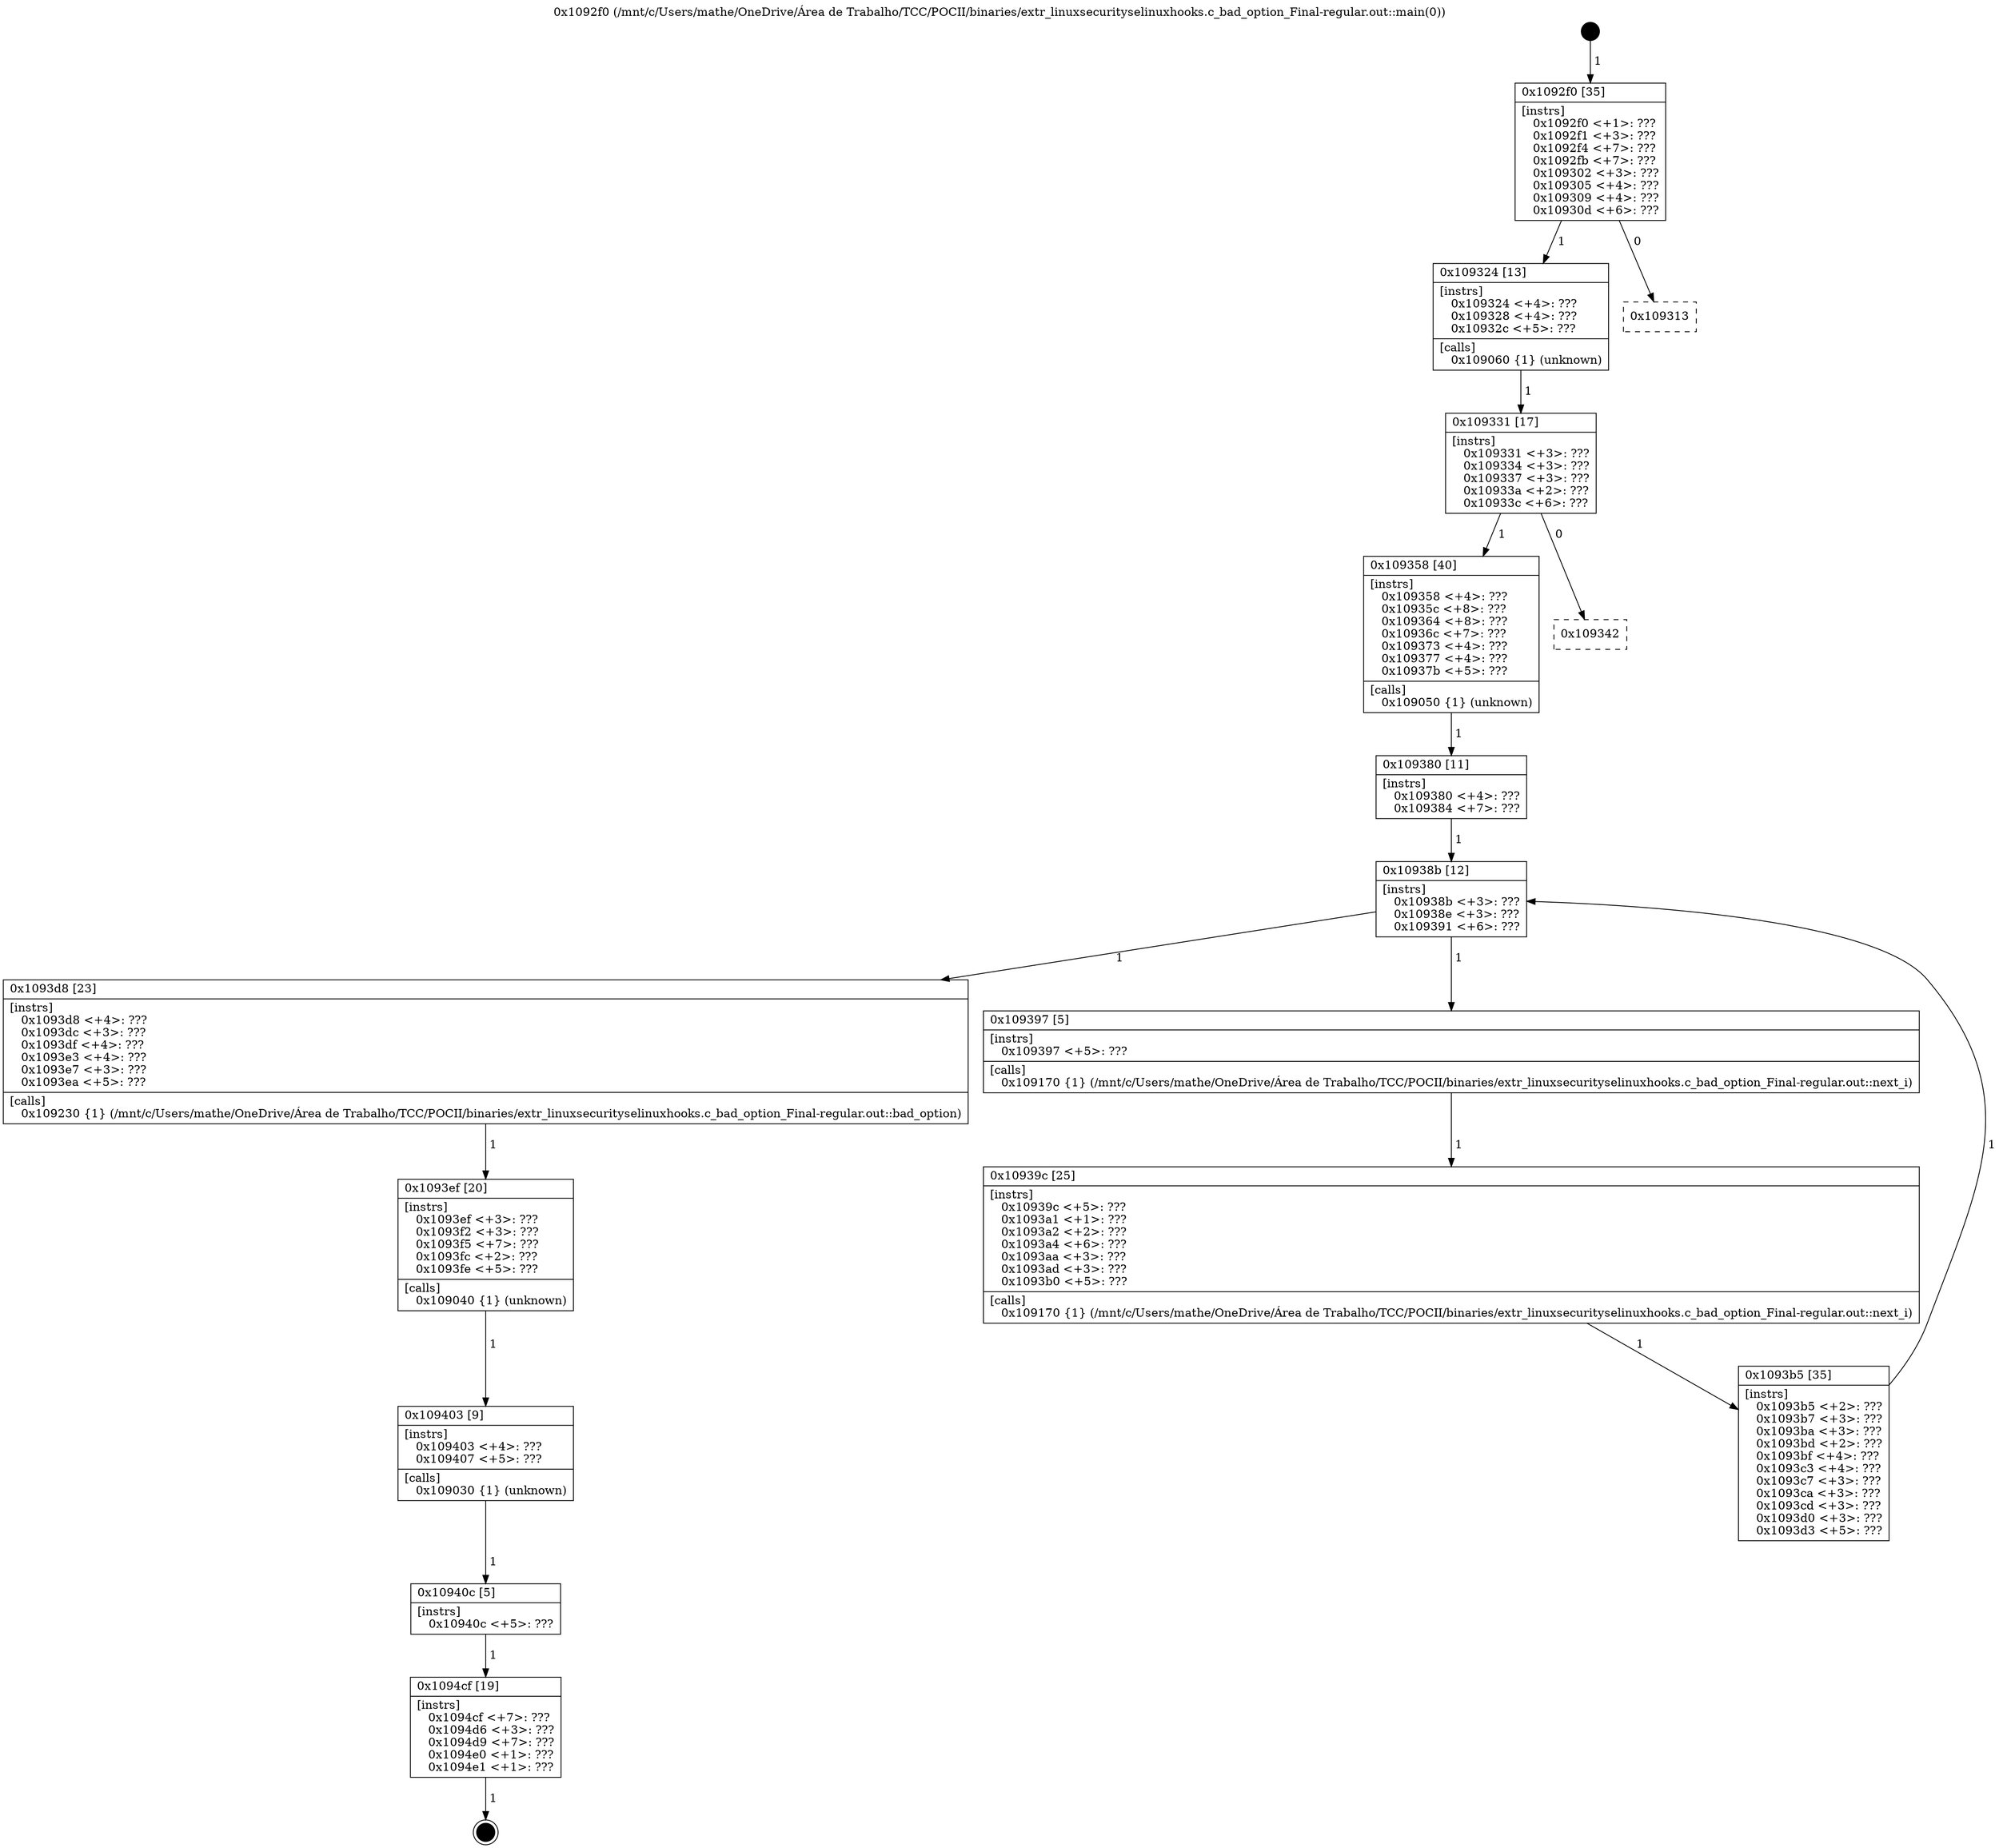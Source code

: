 digraph "0x1092f0" {
  label = "0x1092f0 (/mnt/c/Users/mathe/OneDrive/Área de Trabalho/TCC/POCII/binaries/extr_linuxsecurityselinuxhooks.c_bad_option_Final-regular.out::main(0))"
  labelloc = "t"
  node[shape=record]

  Entry [label="",width=0.3,height=0.3,shape=circle,fillcolor=black,style=filled]
  "0x1092f0" [label="{
     0x1092f0 [35]\l
     | [instrs]\l
     &nbsp;&nbsp;0x1092f0 \<+1\>: ???\l
     &nbsp;&nbsp;0x1092f1 \<+3\>: ???\l
     &nbsp;&nbsp;0x1092f4 \<+7\>: ???\l
     &nbsp;&nbsp;0x1092fb \<+7\>: ???\l
     &nbsp;&nbsp;0x109302 \<+3\>: ???\l
     &nbsp;&nbsp;0x109305 \<+4\>: ???\l
     &nbsp;&nbsp;0x109309 \<+4\>: ???\l
     &nbsp;&nbsp;0x10930d \<+6\>: ???\l
  }"]
  "0x109324" [label="{
     0x109324 [13]\l
     | [instrs]\l
     &nbsp;&nbsp;0x109324 \<+4\>: ???\l
     &nbsp;&nbsp;0x109328 \<+4\>: ???\l
     &nbsp;&nbsp;0x10932c \<+5\>: ???\l
     | [calls]\l
     &nbsp;&nbsp;0x109060 \{1\} (unknown)\l
  }"]
  "0x109313" [label="{
     0x109313\l
  }", style=dashed]
  "0x109331" [label="{
     0x109331 [17]\l
     | [instrs]\l
     &nbsp;&nbsp;0x109331 \<+3\>: ???\l
     &nbsp;&nbsp;0x109334 \<+3\>: ???\l
     &nbsp;&nbsp;0x109337 \<+3\>: ???\l
     &nbsp;&nbsp;0x10933a \<+2\>: ???\l
     &nbsp;&nbsp;0x10933c \<+6\>: ???\l
  }"]
  "0x109358" [label="{
     0x109358 [40]\l
     | [instrs]\l
     &nbsp;&nbsp;0x109358 \<+4\>: ???\l
     &nbsp;&nbsp;0x10935c \<+8\>: ???\l
     &nbsp;&nbsp;0x109364 \<+8\>: ???\l
     &nbsp;&nbsp;0x10936c \<+7\>: ???\l
     &nbsp;&nbsp;0x109373 \<+4\>: ???\l
     &nbsp;&nbsp;0x109377 \<+4\>: ???\l
     &nbsp;&nbsp;0x10937b \<+5\>: ???\l
     | [calls]\l
     &nbsp;&nbsp;0x109050 \{1\} (unknown)\l
  }"]
  "0x109342" [label="{
     0x109342\l
  }", style=dashed]
  "0x10938b" [label="{
     0x10938b [12]\l
     | [instrs]\l
     &nbsp;&nbsp;0x10938b \<+3\>: ???\l
     &nbsp;&nbsp;0x10938e \<+3\>: ???\l
     &nbsp;&nbsp;0x109391 \<+6\>: ???\l
  }"]
  "0x1093d8" [label="{
     0x1093d8 [23]\l
     | [instrs]\l
     &nbsp;&nbsp;0x1093d8 \<+4\>: ???\l
     &nbsp;&nbsp;0x1093dc \<+3\>: ???\l
     &nbsp;&nbsp;0x1093df \<+4\>: ???\l
     &nbsp;&nbsp;0x1093e3 \<+4\>: ???\l
     &nbsp;&nbsp;0x1093e7 \<+3\>: ???\l
     &nbsp;&nbsp;0x1093ea \<+5\>: ???\l
     | [calls]\l
     &nbsp;&nbsp;0x109230 \{1\} (/mnt/c/Users/mathe/OneDrive/Área de Trabalho/TCC/POCII/binaries/extr_linuxsecurityselinuxhooks.c_bad_option_Final-regular.out::bad_option)\l
  }"]
  "0x109397" [label="{
     0x109397 [5]\l
     | [instrs]\l
     &nbsp;&nbsp;0x109397 \<+5\>: ???\l
     | [calls]\l
     &nbsp;&nbsp;0x109170 \{1\} (/mnt/c/Users/mathe/OneDrive/Área de Trabalho/TCC/POCII/binaries/extr_linuxsecurityselinuxhooks.c_bad_option_Final-regular.out::next_i)\l
  }"]
  "0x10939c" [label="{
     0x10939c [25]\l
     | [instrs]\l
     &nbsp;&nbsp;0x10939c \<+5\>: ???\l
     &nbsp;&nbsp;0x1093a1 \<+1\>: ???\l
     &nbsp;&nbsp;0x1093a2 \<+2\>: ???\l
     &nbsp;&nbsp;0x1093a4 \<+6\>: ???\l
     &nbsp;&nbsp;0x1093aa \<+3\>: ???\l
     &nbsp;&nbsp;0x1093ad \<+3\>: ???\l
     &nbsp;&nbsp;0x1093b0 \<+5\>: ???\l
     | [calls]\l
     &nbsp;&nbsp;0x109170 \{1\} (/mnt/c/Users/mathe/OneDrive/Área de Trabalho/TCC/POCII/binaries/extr_linuxsecurityselinuxhooks.c_bad_option_Final-regular.out::next_i)\l
  }"]
  "0x1093b5" [label="{
     0x1093b5 [35]\l
     | [instrs]\l
     &nbsp;&nbsp;0x1093b5 \<+2\>: ???\l
     &nbsp;&nbsp;0x1093b7 \<+3\>: ???\l
     &nbsp;&nbsp;0x1093ba \<+3\>: ???\l
     &nbsp;&nbsp;0x1093bd \<+2\>: ???\l
     &nbsp;&nbsp;0x1093bf \<+4\>: ???\l
     &nbsp;&nbsp;0x1093c3 \<+4\>: ???\l
     &nbsp;&nbsp;0x1093c7 \<+3\>: ???\l
     &nbsp;&nbsp;0x1093ca \<+3\>: ???\l
     &nbsp;&nbsp;0x1093cd \<+3\>: ???\l
     &nbsp;&nbsp;0x1093d0 \<+3\>: ???\l
     &nbsp;&nbsp;0x1093d3 \<+5\>: ???\l
  }"]
  "0x109380" [label="{
     0x109380 [11]\l
     | [instrs]\l
     &nbsp;&nbsp;0x109380 \<+4\>: ???\l
     &nbsp;&nbsp;0x109384 \<+7\>: ???\l
  }"]
  "0x1093ef" [label="{
     0x1093ef [20]\l
     | [instrs]\l
     &nbsp;&nbsp;0x1093ef \<+3\>: ???\l
     &nbsp;&nbsp;0x1093f2 \<+3\>: ???\l
     &nbsp;&nbsp;0x1093f5 \<+7\>: ???\l
     &nbsp;&nbsp;0x1093fc \<+2\>: ???\l
     &nbsp;&nbsp;0x1093fe \<+5\>: ???\l
     | [calls]\l
     &nbsp;&nbsp;0x109040 \{1\} (unknown)\l
  }"]
  "0x109403" [label="{
     0x109403 [9]\l
     | [instrs]\l
     &nbsp;&nbsp;0x109403 \<+4\>: ???\l
     &nbsp;&nbsp;0x109407 \<+5\>: ???\l
     | [calls]\l
     &nbsp;&nbsp;0x109030 \{1\} (unknown)\l
  }"]
  "0x10940c" [label="{
     0x10940c [5]\l
     | [instrs]\l
     &nbsp;&nbsp;0x10940c \<+5\>: ???\l
  }"]
  "0x1094cf" [label="{
     0x1094cf [19]\l
     | [instrs]\l
     &nbsp;&nbsp;0x1094cf \<+7\>: ???\l
     &nbsp;&nbsp;0x1094d6 \<+3\>: ???\l
     &nbsp;&nbsp;0x1094d9 \<+7\>: ???\l
     &nbsp;&nbsp;0x1094e0 \<+1\>: ???\l
     &nbsp;&nbsp;0x1094e1 \<+1\>: ???\l
  }"]
  Exit [label="",width=0.3,height=0.3,shape=circle,fillcolor=black,style=filled,peripheries=2]
  Entry -> "0x1092f0" [label=" 1"]
  "0x1092f0" -> "0x109324" [label=" 1"]
  "0x1092f0" -> "0x109313" [label=" 0"]
  "0x109324" -> "0x109331" [label=" 1"]
  "0x109331" -> "0x109358" [label=" 1"]
  "0x109331" -> "0x109342" [label=" 0"]
  "0x109358" -> "0x109380" [label=" 1"]
  "0x10938b" -> "0x1093d8" [label=" 1"]
  "0x10938b" -> "0x109397" [label=" 1"]
  "0x109397" -> "0x10939c" [label=" 1"]
  "0x10939c" -> "0x1093b5" [label=" 1"]
  "0x109380" -> "0x10938b" [label=" 1"]
  "0x1093b5" -> "0x10938b" [label=" 1"]
  "0x1093d8" -> "0x1093ef" [label=" 1"]
  "0x1093ef" -> "0x109403" [label=" 1"]
  "0x109403" -> "0x10940c" [label=" 1"]
  "0x10940c" -> "0x1094cf" [label=" 1"]
  "0x1094cf" -> Exit [label=" 1"]
}
